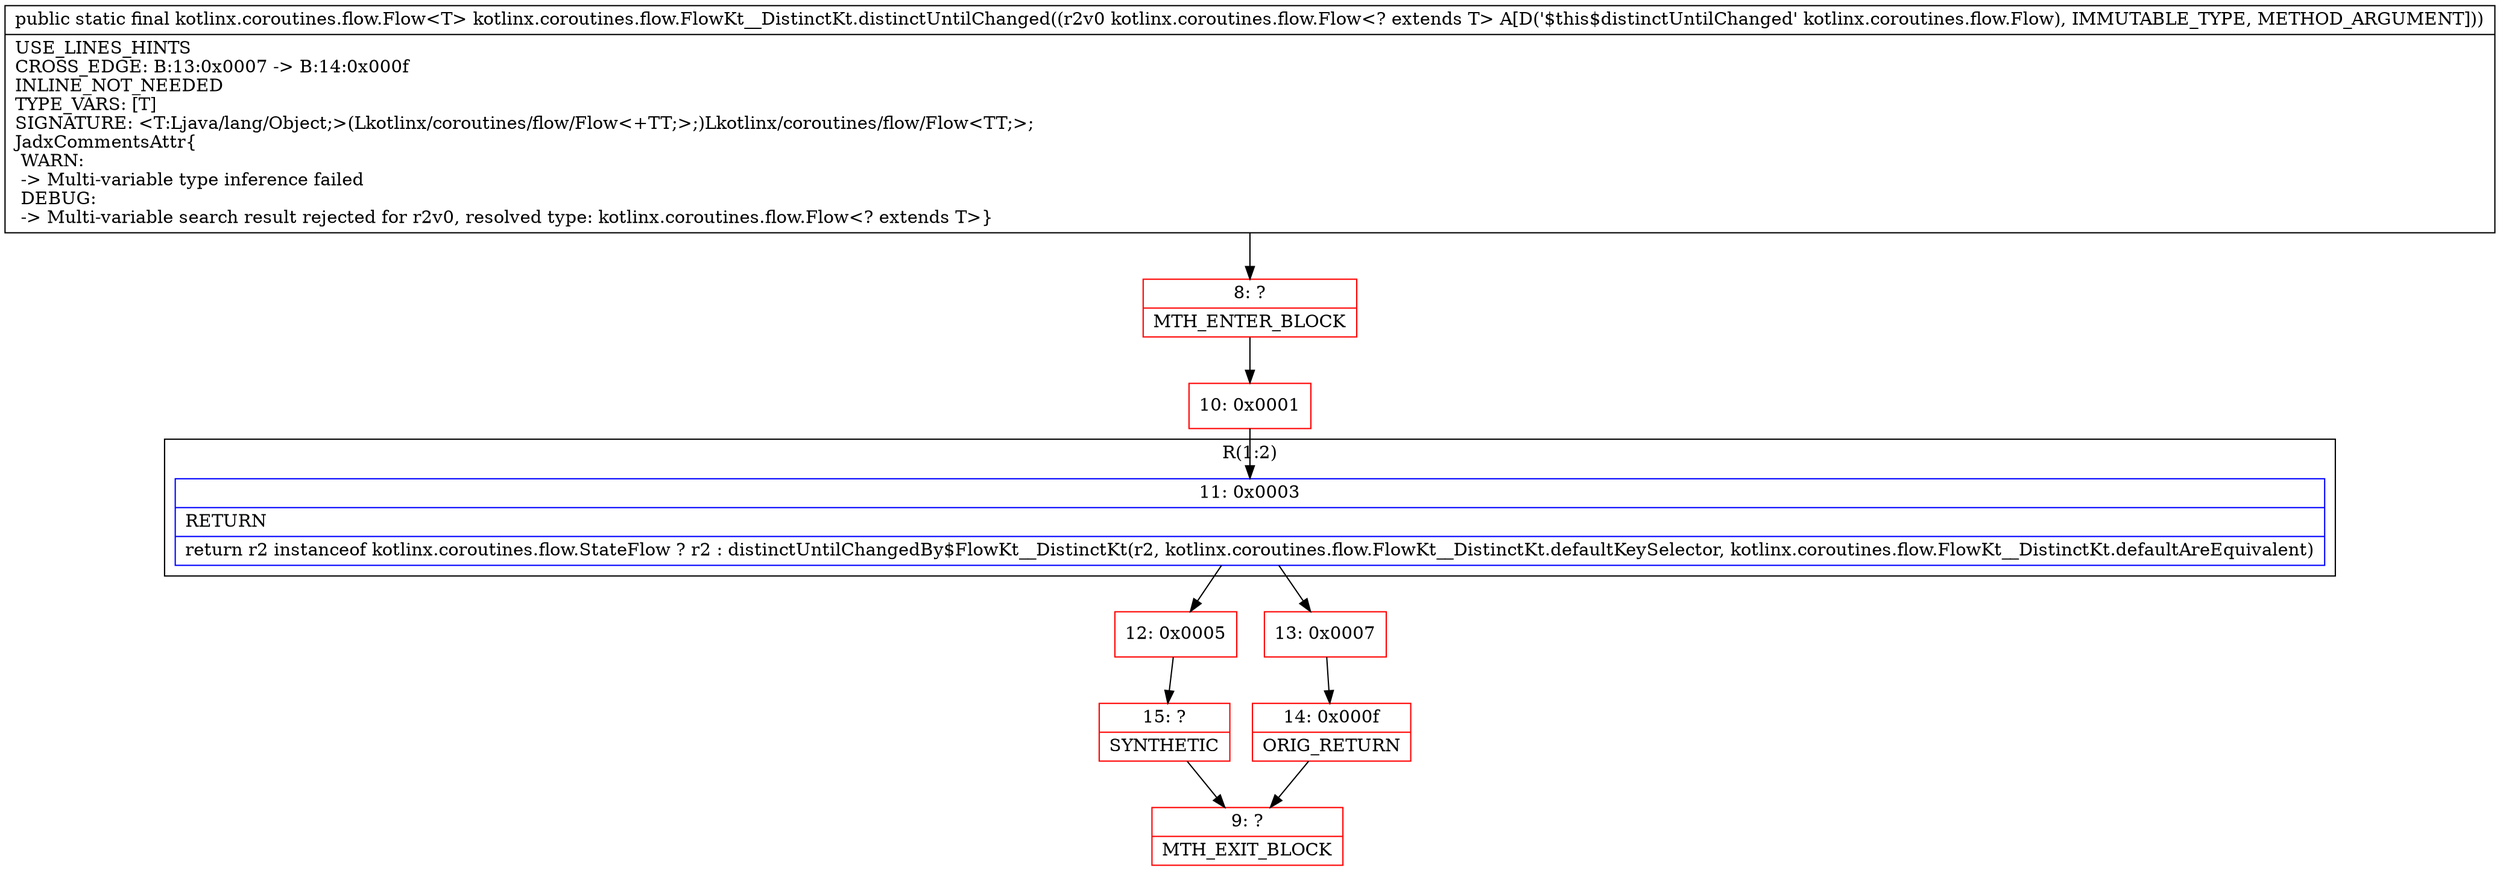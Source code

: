 digraph "CFG forkotlinx.coroutines.flow.FlowKt__DistinctKt.distinctUntilChanged(Lkotlinx\/coroutines\/flow\/Flow;)Lkotlinx\/coroutines\/flow\/Flow;" {
subgraph cluster_Region_199302137 {
label = "R(1:2)";
node [shape=record,color=blue];
Node_11 [shape=record,label="{11\:\ 0x0003|RETURN\l|return r2 instanceof kotlinx.coroutines.flow.StateFlow ? r2 : distinctUntilChangedBy$FlowKt__DistinctKt(r2, kotlinx.coroutines.flow.FlowKt__DistinctKt.defaultKeySelector, kotlinx.coroutines.flow.FlowKt__DistinctKt.defaultAreEquivalent)\l}"];
}
Node_8 [shape=record,color=red,label="{8\:\ ?|MTH_ENTER_BLOCK\l}"];
Node_10 [shape=record,color=red,label="{10\:\ 0x0001}"];
Node_12 [shape=record,color=red,label="{12\:\ 0x0005}"];
Node_15 [shape=record,color=red,label="{15\:\ ?|SYNTHETIC\l}"];
Node_9 [shape=record,color=red,label="{9\:\ ?|MTH_EXIT_BLOCK\l}"];
Node_13 [shape=record,color=red,label="{13\:\ 0x0007}"];
Node_14 [shape=record,color=red,label="{14\:\ 0x000f|ORIG_RETURN\l}"];
MethodNode[shape=record,label="{public static final kotlinx.coroutines.flow.Flow\<T\> kotlinx.coroutines.flow.FlowKt__DistinctKt.distinctUntilChanged((r2v0 kotlinx.coroutines.flow.Flow\<? extends T\> A[D('$this$distinctUntilChanged' kotlinx.coroutines.flow.Flow), IMMUTABLE_TYPE, METHOD_ARGUMENT]))  | USE_LINES_HINTS\lCROSS_EDGE: B:13:0x0007 \-\> B:14:0x000f\lINLINE_NOT_NEEDED\lTYPE_VARS: [T]\lSIGNATURE: \<T:Ljava\/lang\/Object;\>(Lkotlinx\/coroutines\/flow\/Flow\<+TT;\>;)Lkotlinx\/coroutines\/flow\/Flow\<TT;\>;\lJadxCommentsAttr\{\l WARN: \l \-\> Multi\-variable type inference failed\l DEBUG: \l \-\> Multi\-variable search result rejected for r2v0, resolved type: kotlinx.coroutines.flow.Flow\<? extends T\>\}\l}"];
MethodNode -> Node_8;Node_11 -> Node_12;
Node_11 -> Node_13;
Node_8 -> Node_10;
Node_10 -> Node_11;
Node_12 -> Node_15;
Node_15 -> Node_9;
Node_13 -> Node_14;
Node_14 -> Node_9;
}

